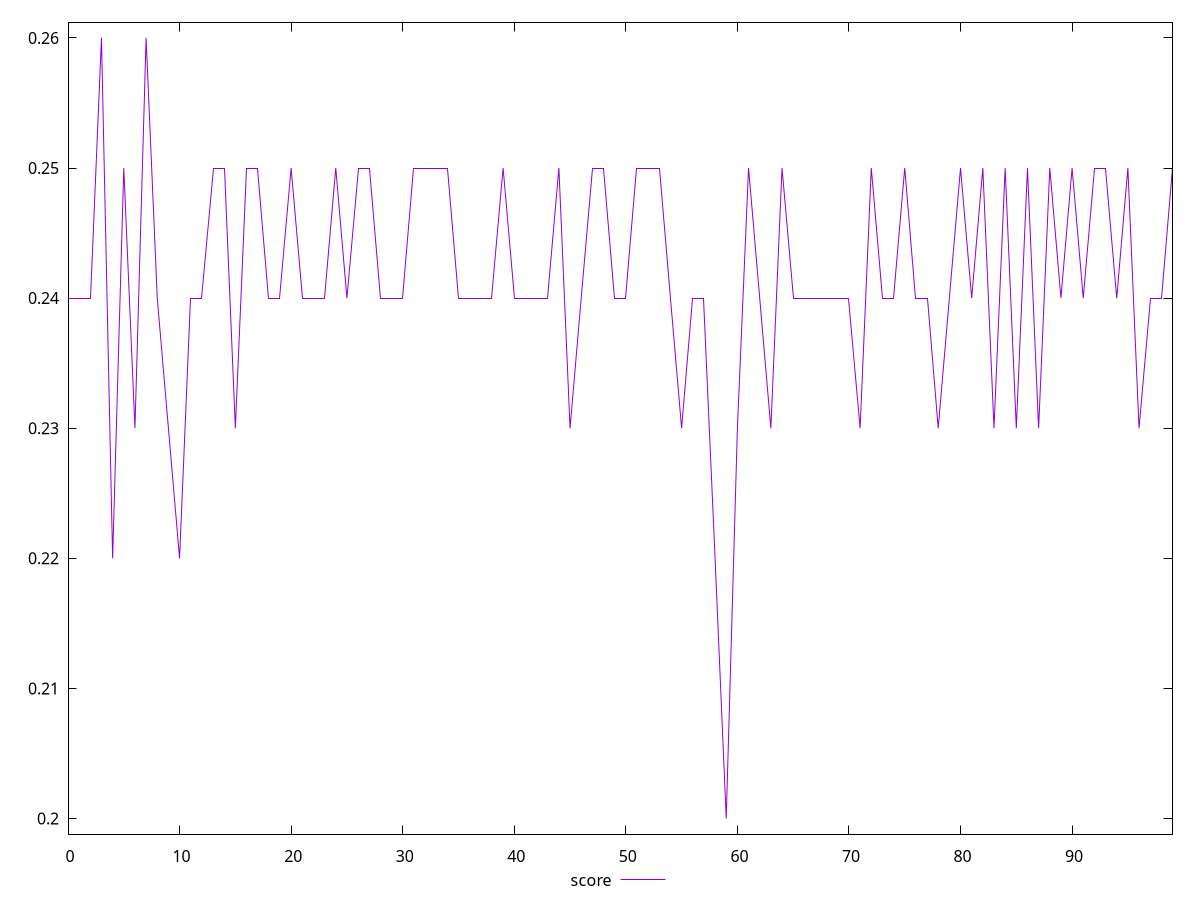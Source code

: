 reset

$score <<EOF
0 0.24
1 0.24
2 0.24
3 0.26
4 0.22
5 0.25
6 0.23
7 0.26
8 0.24
9 0.23
10 0.22
11 0.24
12 0.24
13 0.25
14 0.25
15 0.23
16 0.25
17 0.25
18 0.24
19 0.24
20 0.25
21 0.24
22 0.24
23 0.24
24 0.25
25 0.24
26 0.25
27 0.25
28 0.24
29 0.24
30 0.24
31 0.25
32 0.25
33 0.25
34 0.25
35 0.24
36 0.24
37 0.24
38 0.24
39 0.25
40 0.24
41 0.24
42 0.24
43 0.24
44 0.25
45 0.23
46 0.24
47 0.25
48 0.25
49 0.24
50 0.24
51 0.25
52 0.25
53 0.25
54 0.24
55 0.23
56 0.24
57 0.24
58 0.22
59 0.2
60 0.23
61 0.25
62 0.24
63 0.23
64 0.25
65 0.24
66 0.24
67 0.24
68 0.24
69 0.24
70 0.24
71 0.23
72 0.25
73 0.24
74 0.24
75 0.25
76 0.24
77 0.24
78 0.23
79 0.24
80 0.25
81 0.24
82 0.25
83 0.23
84 0.25
85 0.23
86 0.25
87 0.23
88 0.25
89 0.24
90 0.25
91 0.24
92 0.25
93 0.25
94 0.24
95 0.25
96 0.23
97 0.24
98 0.24
99 0.25
EOF

set key outside below
set xrange [0:99]
set yrange [0.1988:0.2612]
set trange [0.1988:0.2612]
set terminal svg size 640, 500 enhanced background rgb 'white'
set output "reports/report_00033_2021-03-01T14-23-16.841Z/max-potential-fid/samples/astro-inner/score/values.svg"

plot $score title "score" with line

reset
